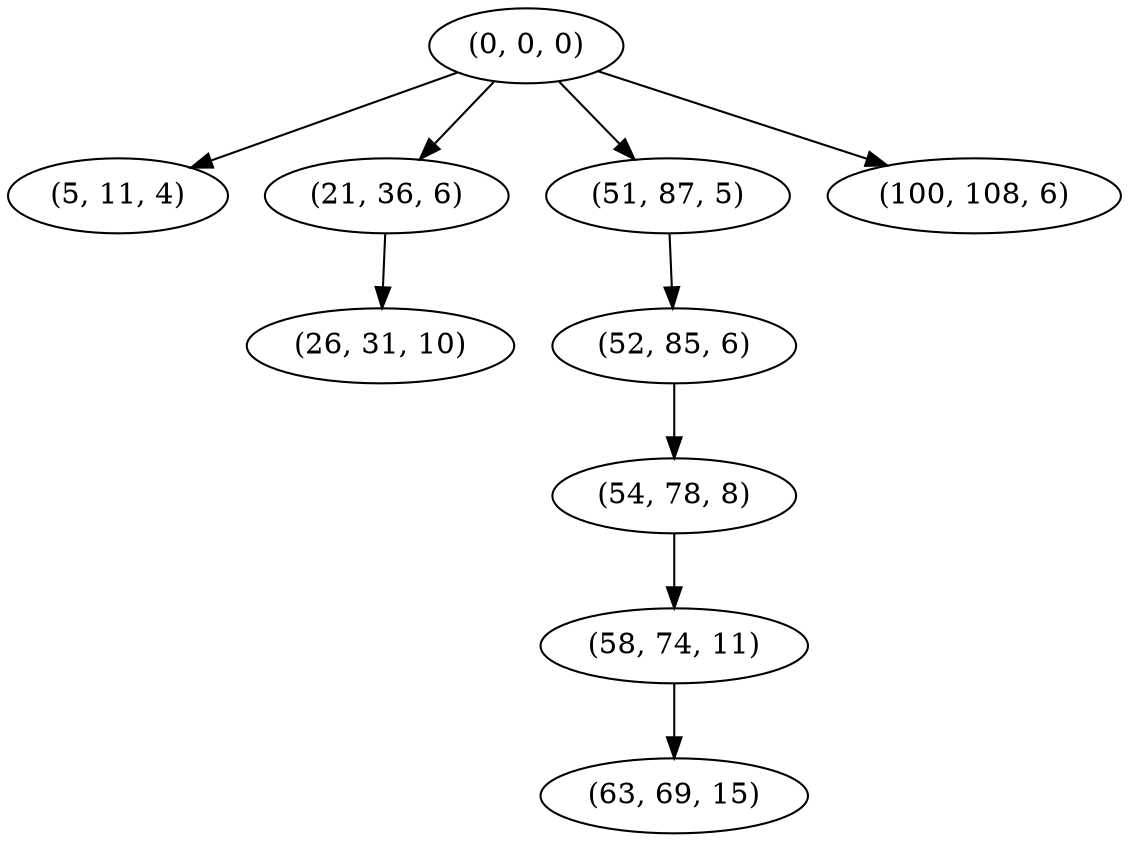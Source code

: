 digraph tree {
    "(0, 0, 0)";
    "(5, 11, 4)";
    "(21, 36, 6)";
    "(26, 31, 10)";
    "(51, 87, 5)";
    "(52, 85, 6)";
    "(54, 78, 8)";
    "(58, 74, 11)";
    "(63, 69, 15)";
    "(100, 108, 6)";
    "(0, 0, 0)" -> "(5, 11, 4)";
    "(0, 0, 0)" -> "(21, 36, 6)";
    "(0, 0, 0)" -> "(51, 87, 5)";
    "(0, 0, 0)" -> "(100, 108, 6)";
    "(21, 36, 6)" -> "(26, 31, 10)";
    "(51, 87, 5)" -> "(52, 85, 6)";
    "(52, 85, 6)" -> "(54, 78, 8)";
    "(54, 78, 8)" -> "(58, 74, 11)";
    "(58, 74, 11)" -> "(63, 69, 15)";
}
